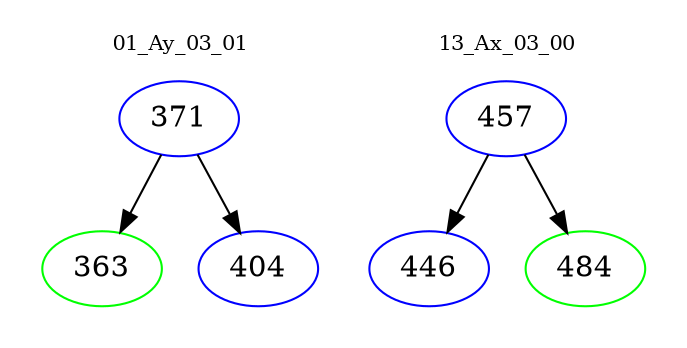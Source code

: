 digraph{
subgraph cluster_0 {
color = white
label = "01_Ay_03_01";
fontsize=10;
T0_371 [label="371", color="blue"]
T0_371 -> T0_363 [color="black"]
T0_363 [label="363", color="green"]
T0_371 -> T0_404 [color="black"]
T0_404 [label="404", color="blue"]
}
subgraph cluster_1 {
color = white
label = "13_Ax_03_00";
fontsize=10;
T1_457 [label="457", color="blue"]
T1_457 -> T1_446 [color="black"]
T1_446 [label="446", color="blue"]
T1_457 -> T1_484 [color="black"]
T1_484 [label="484", color="green"]
}
}
